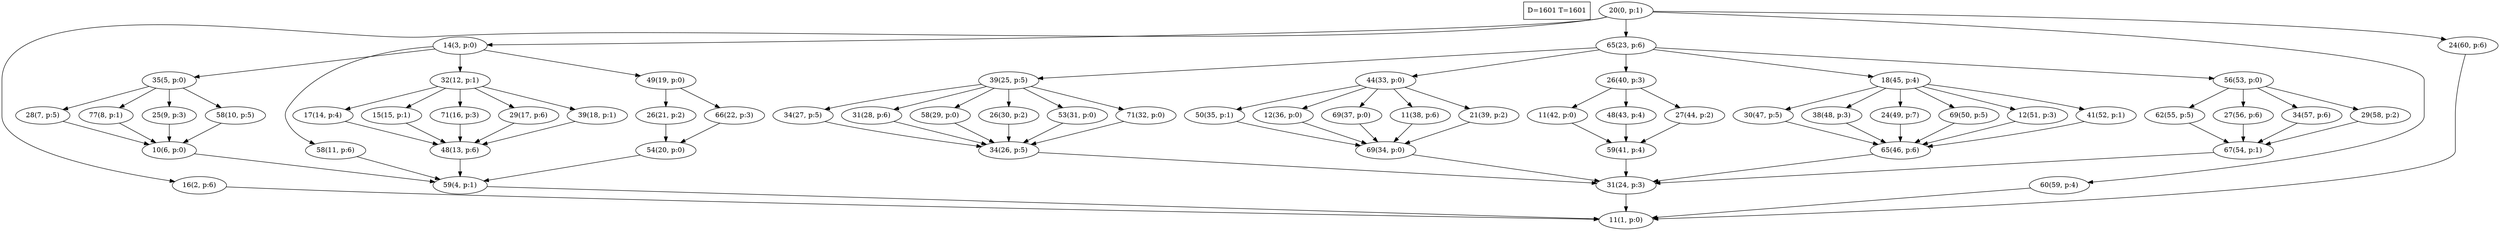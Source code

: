 digraph Task {
i [shape=box, label="D=1601 T=1601"]; 
0 [label="20(0, p:1)"];
1 [label="11(1, p:0)"];
2 [label="16(2, p:6)"];
3 [label="14(3, p:0)"];
4 [label="59(4, p:1)"];
5 [label="35(5, p:0)"];
6 [label="10(6, p:0)"];
7 [label="28(7, p:5)"];
8 [label="77(8, p:1)"];
9 [label="25(9, p:3)"];
10 [label="58(10, p:5)"];
11 [label="58(11, p:6)"];
12 [label="32(12, p:1)"];
13 [label="48(13, p:6)"];
14 [label="17(14, p:4)"];
15 [label="15(15, p:1)"];
16 [label="71(16, p:3)"];
17 [label="29(17, p:6)"];
18 [label="39(18, p:1)"];
19 [label="49(19, p:0)"];
20 [label="54(20, p:0)"];
21 [label="26(21, p:2)"];
22 [label="66(22, p:3)"];
23 [label="65(23, p:6)"];
24 [label="31(24, p:3)"];
25 [label="39(25, p:5)"];
26 [label="34(26, p:5)"];
27 [label="34(27, p:5)"];
28 [label="31(28, p:6)"];
29 [label="58(29, p:0)"];
30 [label="26(30, p:2)"];
31 [label="53(31, p:0)"];
32 [label="71(32, p:0)"];
33 [label="44(33, p:0)"];
34 [label="69(34, p:0)"];
35 [label="50(35, p:1)"];
36 [label="12(36, p:0)"];
37 [label="69(37, p:0)"];
38 [label="11(38, p:6)"];
39 [label="21(39, p:2)"];
40 [label="26(40, p:3)"];
41 [label="59(41, p:4)"];
42 [label="11(42, p:0)"];
43 [label="48(43, p:4)"];
44 [label="27(44, p:2)"];
45 [label="18(45, p:4)"];
46 [label="65(46, p:6)"];
47 [label="30(47, p:5)"];
48 [label="38(48, p:3)"];
49 [label="24(49, p:7)"];
50 [label="69(50, p:5)"];
51 [label="12(51, p:3)"];
52 [label="41(52, p:1)"];
53 [label="56(53, p:0)"];
54 [label="67(54, p:1)"];
55 [label="62(55, p:5)"];
56 [label="27(56, p:6)"];
57 [label="34(57, p:6)"];
58 [label="29(58, p:2)"];
59 [label="60(59, p:4)"];
60 [label="24(60, p:6)"];
0 -> 2;
0 -> 3;
0 -> 23;
0 -> 59;
0 -> 60;
2 -> 1;
3 -> 5;
3 -> 11;
3 -> 12;
3 -> 19;
4 -> 1;
5 -> 7;
5 -> 8;
5 -> 9;
5 -> 10;
6 -> 4;
7 -> 6;
8 -> 6;
9 -> 6;
10 -> 6;
11 -> 4;
12 -> 14;
12 -> 15;
12 -> 16;
12 -> 17;
12 -> 18;
13 -> 4;
14 -> 13;
15 -> 13;
16 -> 13;
17 -> 13;
18 -> 13;
19 -> 21;
19 -> 22;
20 -> 4;
21 -> 20;
22 -> 20;
23 -> 25;
23 -> 33;
23 -> 40;
23 -> 45;
23 -> 53;
24 -> 1;
25 -> 27;
25 -> 28;
25 -> 29;
25 -> 30;
25 -> 31;
25 -> 32;
26 -> 24;
27 -> 26;
28 -> 26;
29 -> 26;
30 -> 26;
31 -> 26;
32 -> 26;
33 -> 35;
33 -> 36;
33 -> 37;
33 -> 38;
33 -> 39;
34 -> 24;
35 -> 34;
36 -> 34;
37 -> 34;
38 -> 34;
39 -> 34;
40 -> 42;
40 -> 43;
40 -> 44;
41 -> 24;
42 -> 41;
43 -> 41;
44 -> 41;
45 -> 47;
45 -> 48;
45 -> 49;
45 -> 50;
45 -> 51;
45 -> 52;
46 -> 24;
47 -> 46;
48 -> 46;
49 -> 46;
50 -> 46;
51 -> 46;
52 -> 46;
53 -> 55;
53 -> 56;
53 -> 57;
53 -> 58;
54 -> 24;
55 -> 54;
56 -> 54;
57 -> 54;
58 -> 54;
59 -> 1;
60 -> 1;
}